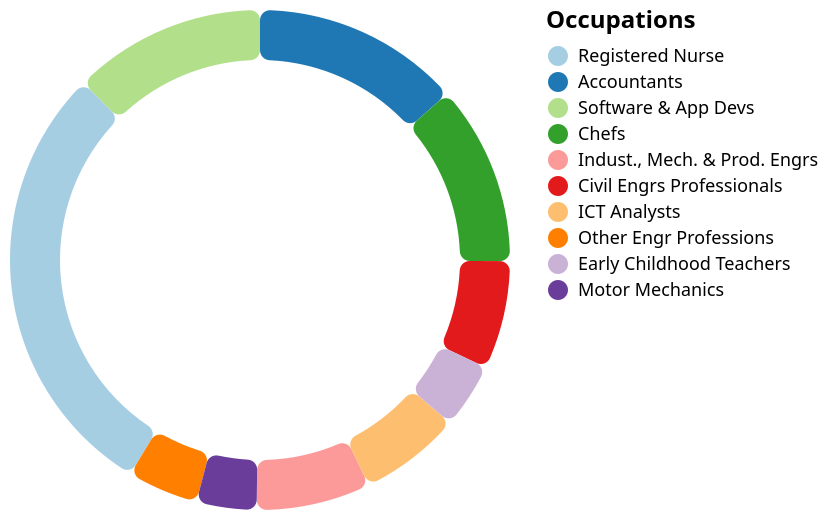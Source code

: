 {
  "$schema": "https://vega.github.io/schema/vega-lite/v6.json",
  "description": "Top 10 Migrant Occupations in Australia 2023-24",
  "width": 250,
  "height": 250,
  "data": {
    "values": [
      {"category": "Registered Nurse", "value": 9813},
      {"category": "Accountants", "value": 4570},
      {"category": "Software & App Devs", "value": 4243},
      {"category": "Chefs", "value": 3957},
      {
        "category": "Indust., Mech. & Prod. Engrs",
        "value": 2509
      },
      {"category": "Civil Engrs Professionals", "value": 2380},
      {"category": "ICT Analysts", "value": 2232},
      {"category": "Other Engr Professions", "value": 1556},
      {"category": "Early Childhood Teachers", "value": 1429},
      {"category": "Motor Mechanics", "value": 1319}
    ]
  },
   "params": [
    {
      "name": "job_highlight",
      "select": { "type": "point", "fields": ["category"] },
      "bind": "legend"
    }
   ],
  "layer": [
    {
      "mark": {"type": "arc", "innerRadius": 100, "cornerRadius": 5},
      "encoding": {
        "theta": {"field": "value", "type": "quantitative"},
        "color": {
          "field": "category",
          "type": "nominal",
          "scale": {
            "domain": [
              "Registered Nurse",
              "Accountants",
              "Software & App Devs",
              "Chefs",
              "Indust., Mech. & Prod. Engrs",
              "Civil Engrs Professionals",
              "ICT Analysts",
              "Other Engr Professions",
              "Early Childhood Teachers",
              "Motor Mechanics"
            ],
            "range": [
              "#a6cee3",
              "#1f78b4",
              "#b2df8a",
              "#33a02c",
              "#fb9a99",
              "#e31a1c",
              "#fdbf6f",
              "#ff7f00",
              "#cab2d6",
              "#6a3d9a"
            ]
          },
          "legend": {"title": "Occupations","labelFontSize":9,
          "titleFontSize": 12,
          "titleFontWeight": "bold"
        }
        },
        "opacity": {
          "condition": { "param": "job_highlight", "value": 1 },
          "value": 0.25
        },
        "tooltip": [
          {"field": "category", "type": "nominal", "title": "Occupantion"},
          {
            "field": "value",
            "type": "quantitative",
            "aggregate": "sum",
            "title": "Occupants",
            "format": ","
          }
        ]
      }
    }
  ],
  "config": {}
}